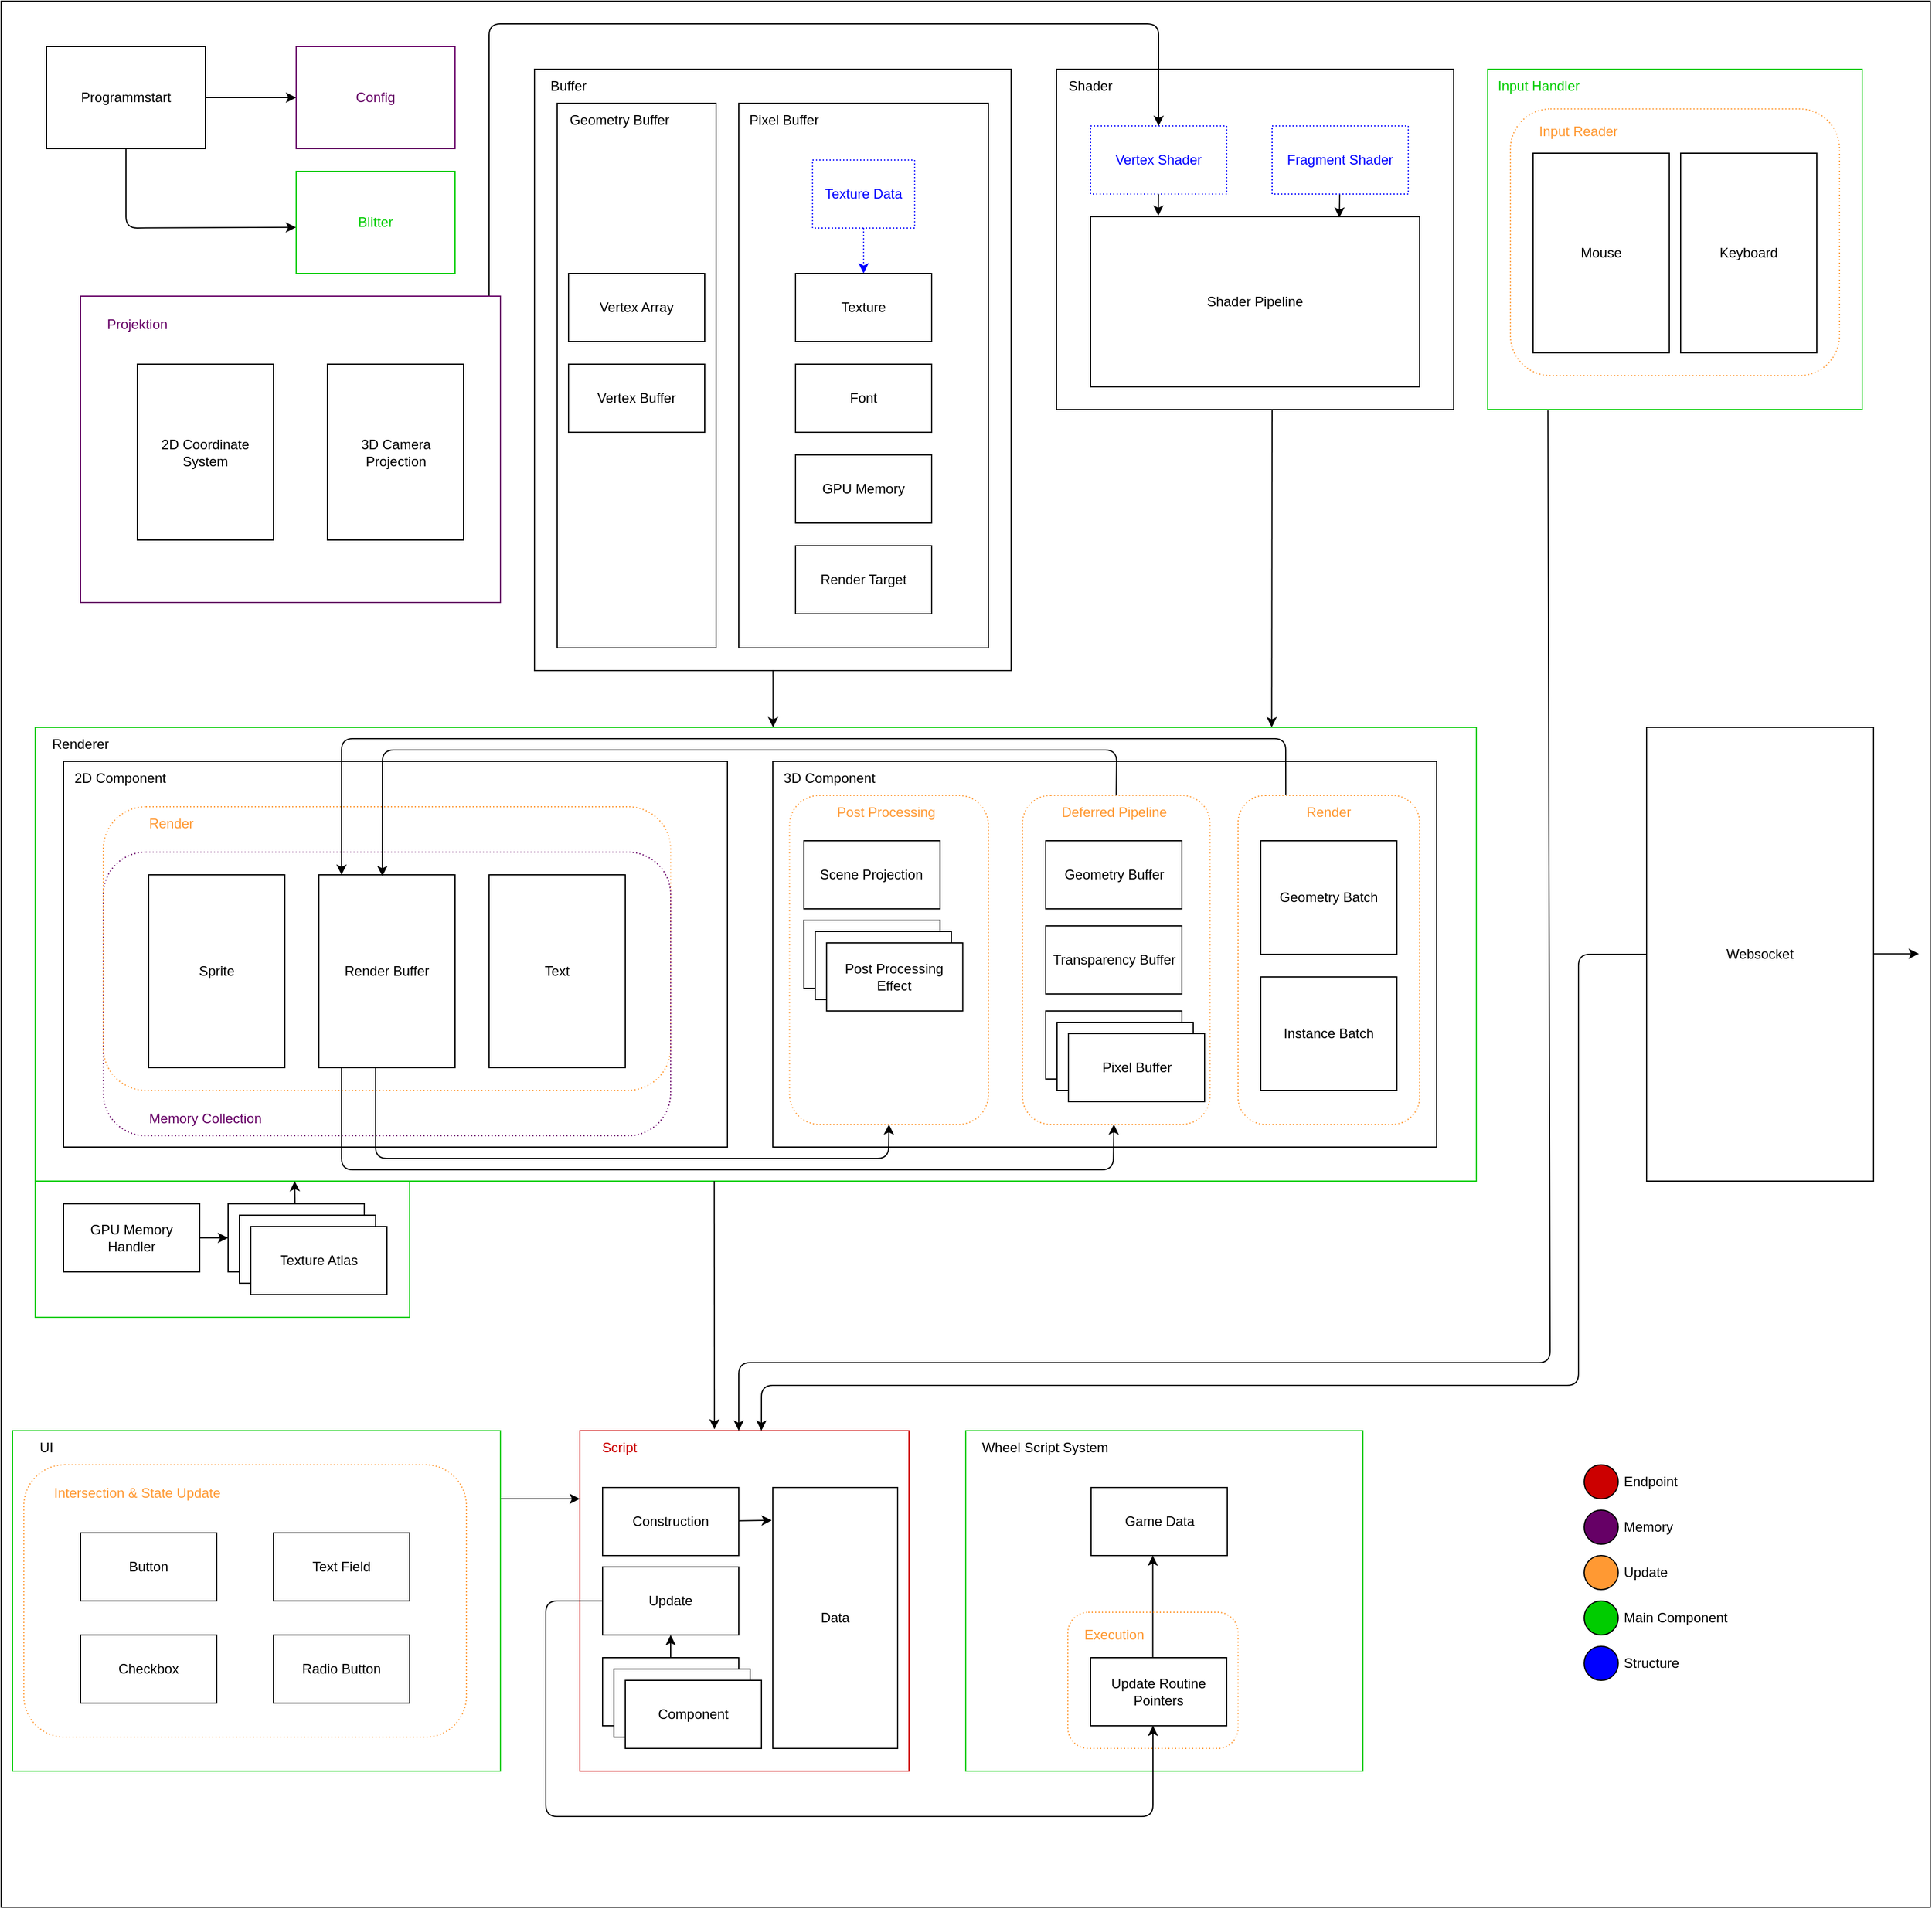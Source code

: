 <mxfile>
    <diagram id="TjL9AtfrokvbZYrgO0HU" name="Page-1">
        <mxGraphModel dx="2860" dy="2128" grid="1" gridSize="10" guides="1" tooltips="1" connect="1" arrows="1" fold="1" page="1" pageScale="1" pageWidth="850" pageHeight="1100" math="0" shadow="0">
            <root>
                <mxCell id="0"/>
                <mxCell id="1" parent="0"/>
                <mxCell id="149" value="" style="rounded=0;whiteSpace=wrap;html=1;" vertex="1" parent="1">
                    <mxGeometry width="1700" height="1680" as="geometry"/>
                </mxCell>
                <mxCell id="48" value="" style="rounded=0;whiteSpace=wrap;html=1;strokeColor=#00CC00;" vertex="1" parent="1">
                    <mxGeometry x="30" y="640" width="1270" height="400" as="geometry"/>
                </mxCell>
                <mxCell id="102" value="" style="rounded=0;whiteSpace=wrap;html=1;" vertex="1" parent="1">
                    <mxGeometry x="680" y="670" width="585" height="340" as="geometry"/>
                </mxCell>
                <mxCell id="122" value="" style="rounded=1;whiteSpace=wrap;html=1;fillColor=none;dashed=1;dashPattern=1 2;strokeColor=light-dark(#FF9933,#EDEDED);" vertex="1" parent="1">
                    <mxGeometry x="694.75" y="700" width="175.25" height="290" as="geometry"/>
                </mxCell>
                <mxCell id="112" value="" style="rounded=1;whiteSpace=wrap;html=1;fillColor=none;dashed=1;dashPattern=1 2;strokeColor=light-dark(#FF9933,#EDEDED);" vertex="1" parent="1">
                    <mxGeometry x="900" y="700" width="165.25" height="290" as="geometry"/>
                </mxCell>
                <mxCell id="106" value="" style="rounded=1;whiteSpace=wrap;html=1;fillColor=none;dashed=1;dashPattern=1 2;strokeColor=light-dark(#FF9933,#EDEDED);" vertex="1" parent="1">
                    <mxGeometry x="1090" y="700" width="160" height="290" as="geometry"/>
                </mxCell>
                <mxCell id="93" value="" style="rounded=0;whiteSpace=wrap;html=1;" vertex="1" parent="1">
                    <mxGeometry x="55" y="670" width="585" height="340" as="geometry"/>
                </mxCell>
                <mxCell id="98" value="" style="rounded=1;whiteSpace=wrap;html=1;fillColor=none;dashed=1;dashPattern=1 2;strokeColor=light-dark(#FF9933,#EDEDED);" vertex="1" parent="1">
                    <mxGeometry x="90" y="710" width="500" height="250" as="geometry"/>
                </mxCell>
                <mxCell id="100" value="" style="rounded=1;whiteSpace=wrap;html=1;fillColor=none;dashed=1;dashPattern=1 2;strokeColor=light-dark(#660066,#EDEDED);" vertex="1" parent="1">
                    <mxGeometry x="90" y="750" width="500" height="250" as="geometry"/>
                </mxCell>
                <mxCell id="84" value="" style="edgeStyle=none;html=1;" edge="1" parent="1">
                    <mxGeometry relative="1" as="geometry">
                        <mxPoint x="440" y="1320" as="sourcePoint"/>
                        <mxPoint x="510" y="1320" as="targetPoint"/>
                    </mxGeometry>
                </mxCell>
                <mxCell id="53" value="" style="rounded=0;whiteSpace=wrap;html=1;strokeColor=#00CC00;" vertex="1" parent="1">
                    <mxGeometry x="10" y="1260" width="430" height="300" as="geometry"/>
                </mxCell>
                <mxCell id="63" value="" style="rounded=1;whiteSpace=wrap;html=1;fillColor=none;dashed=1;dashPattern=1 2;strokeColor=light-dark(#FF9933,#EDEDED);" vertex="1" parent="1">
                    <mxGeometry x="20" y="1290" width="390" height="240" as="geometry"/>
                </mxCell>
                <mxCell id="35" value="" style="rounded=0;whiteSpace=wrap;html=1;strokeColor=#00CC00;" vertex="1" parent="1">
                    <mxGeometry x="1310" y="60" width="330" height="300" as="geometry"/>
                </mxCell>
                <mxCell id="42" value="" style="rounded=1;whiteSpace=wrap;html=1;fillColor=none;dashed=1;dashPattern=1 2;strokeColor=light-dark(#FF9933,#EDEDED);" vertex="1" parent="1">
                    <mxGeometry x="1330" y="95" width="290" height="235" as="geometry"/>
                </mxCell>
                <mxCell id="90" value="" style="edgeStyle=none;html=1;entryX=0.512;entryY=0;entryDx=0;entryDy=0;entryPerimeter=0;" edge="1" parent="1" source="2" target="48">
                    <mxGeometry relative="1" as="geometry">
                        <mxPoint x="680" y="630" as="targetPoint"/>
                    </mxGeometry>
                </mxCell>
                <mxCell id="2" value="" style="rounded=0;whiteSpace=wrap;html=1;" vertex="1" parent="1">
                    <mxGeometry x="470" y="60" width="420" height="530" as="geometry"/>
                </mxCell>
                <mxCell id="5" value="" style="edgeStyle=none;html=1;" edge="1" parent="1" source="3" target="4">
                    <mxGeometry relative="1" as="geometry"/>
                </mxCell>
                <mxCell id="7" value="" style="edgeStyle=none;html=1;exitX=0.5;exitY=1;exitDx=0;exitDy=0;entryX=-0.001;entryY=0.549;entryDx=0;entryDy=0;entryPerimeter=0;" edge="1" parent="1" source="3" target="6">
                    <mxGeometry relative="1" as="geometry">
                        <Array as="points">
                            <mxPoint x="110" y="200"/>
                        </Array>
                    </mxGeometry>
                </mxCell>
                <mxCell id="3" value="Programmstart" style="rounded=0;whiteSpace=wrap;html=1;" vertex="1" parent="1">
                    <mxGeometry x="40" y="40" width="140" height="90" as="geometry"/>
                </mxCell>
                <mxCell id="4" value="&lt;font style=&quot;color: rgb(102, 0, 102);&quot;&gt;Config&lt;/font&gt;" style="rounded=0;whiteSpace=wrap;html=1;strokeColor=#660066;" vertex="1" parent="1">
                    <mxGeometry x="260" y="40" width="140" height="90" as="geometry"/>
                </mxCell>
                <mxCell id="6" value="&lt;font style=&quot;color: rgb(0, 204, 0);&quot;&gt;Blitter&lt;/font&gt;" style="rounded=0;whiteSpace=wrap;html=1;strokeColor=#00CC00;" vertex="1" parent="1">
                    <mxGeometry x="260" y="150" width="140" height="90" as="geometry"/>
                </mxCell>
                <mxCell id="8" value="" style="rounded=0;whiteSpace=wrap;html=1;" vertex="1" parent="1">
                    <mxGeometry x="930" y="60" width="350" height="300" as="geometry"/>
                </mxCell>
                <mxCell id="9" value="Buffer" style="text;html=1;align=center;verticalAlign=middle;whiteSpace=wrap;rounded=0;" vertex="1" parent="1">
                    <mxGeometry x="470" y="60" width="60" height="30" as="geometry"/>
                </mxCell>
                <mxCell id="10" value="Shader" style="text;html=1;align=center;verticalAlign=middle;whiteSpace=wrap;rounded=0;" vertex="1" parent="1">
                    <mxGeometry x="930" y="60" width="60" height="30" as="geometry"/>
                </mxCell>
                <mxCell id="16" value="" style="edgeStyle=none;html=1;entryX=0.206;entryY=-0.006;entryDx=0;entryDy=0;entryPerimeter=0;" edge="1" parent="1" source="11" target="14">
                    <mxGeometry relative="1" as="geometry"/>
                </mxCell>
                <mxCell id="11" value="&lt;font style=&quot;color: rgb(0, 0, 255);&quot;&gt;Vertex Shader&lt;/font&gt;" style="rounded=0;whiteSpace=wrap;html=1;dashed=1;dashPattern=1 2;strokeColor=#0000FF;" vertex="1" parent="1">
                    <mxGeometry x="960" y="110" width="120" height="60" as="geometry"/>
                </mxCell>
                <mxCell id="17" value="" style="edgeStyle=none;html=1;entryX=0.756;entryY=0.005;entryDx=0;entryDy=0;entryPerimeter=0;" edge="1" parent="1" source="12" target="14">
                    <mxGeometry relative="1" as="geometry"/>
                </mxCell>
                <mxCell id="12" value="&lt;font style=&quot;color: rgb(0, 0, 255);&quot;&gt;Fragment Shader&lt;/font&gt;" style="rounded=0;whiteSpace=wrap;html=1;dashed=1;dashPattern=1 2;strokeColor=#0000FF;" vertex="1" parent="1">
                    <mxGeometry x="1120" y="110" width="120" height="60" as="geometry"/>
                </mxCell>
                <mxCell id="14" value="Shader Pipeline" style="rounded=0;whiteSpace=wrap;html=1;" vertex="1" parent="1">
                    <mxGeometry x="960" y="190" width="290" height="150" as="geometry"/>
                </mxCell>
                <mxCell id="19" value="" style="rounded=0;whiteSpace=wrap;html=1;" vertex="1" parent="1">
                    <mxGeometry x="650" y="90" width="220" height="480" as="geometry"/>
                </mxCell>
                <mxCell id="20" value="" style="rounded=0;whiteSpace=wrap;html=1;" vertex="1" parent="1">
                    <mxGeometry x="490" y="90" width="140" height="480" as="geometry"/>
                </mxCell>
                <mxCell id="23" value="Vertex Array" style="rounded=0;whiteSpace=wrap;html=1;" vertex="1" parent="1">
                    <mxGeometry x="500" y="240" width="120" height="60" as="geometry"/>
                </mxCell>
                <mxCell id="24" value="Vertex Buffer" style="rounded=0;whiteSpace=wrap;html=1;" vertex="1" parent="1">
                    <mxGeometry x="500" y="320" width="120" height="60" as="geometry"/>
                </mxCell>
                <mxCell id="33" value="" style="edgeStyle=none;html=1;strokeColor=#0000FF;dashed=1;dashPattern=1 2;" edge="1" parent="1" source="25" target="27">
                    <mxGeometry relative="1" as="geometry"/>
                </mxCell>
                <mxCell id="25" value="&lt;font style=&quot;color: rgb(0, 0, 255);&quot;&gt;Texture Data&lt;/font&gt;" style="rounded=0;whiteSpace=wrap;html=1;dashed=1;dashPattern=1 2;strokeColor=#0000FF;" vertex="1" parent="1">
                    <mxGeometry x="715" y="140" width="90" height="60" as="geometry"/>
                </mxCell>
                <mxCell id="27" value="Texture" style="rounded=0;whiteSpace=wrap;html=1;" vertex="1" parent="1">
                    <mxGeometry x="700" y="240" width="120" height="60" as="geometry"/>
                </mxCell>
                <mxCell id="28" value="Geometry Buffer" style="text;html=1;align=center;verticalAlign=middle;whiteSpace=wrap;rounded=0;" vertex="1" parent="1">
                    <mxGeometry x="500" y="90" width="90" height="30" as="geometry"/>
                </mxCell>
                <mxCell id="29" value="Pixel Buffer" style="text;html=1;align=center;verticalAlign=middle;whiteSpace=wrap;rounded=0;" vertex="1" parent="1">
                    <mxGeometry x="640" y="90" width="100" height="30" as="geometry"/>
                </mxCell>
                <mxCell id="30" value="Font" style="rounded=0;whiteSpace=wrap;html=1;" vertex="1" parent="1">
                    <mxGeometry x="700" y="320" width="120" height="60" as="geometry"/>
                </mxCell>
                <mxCell id="31" value="GPU Memory" style="rounded=0;whiteSpace=wrap;html=1;" vertex="1" parent="1">
                    <mxGeometry x="700" y="400" width="120" height="60" as="geometry"/>
                </mxCell>
                <mxCell id="34" value="Render Target" style="rounded=0;whiteSpace=wrap;html=1;" vertex="1" parent="1">
                    <mxGeometry x="700" y="480" width="120" height="60" as="geometry"/>
                </mxCell>
                <mxCell id="36" value="&lt;font style=&quot;color: rgb(0, 204, 0);&quot;&gt;Input Handler&lt;/font&gt;" style="text;html=1;align=center;verticalAlign=middle;whiteSpace=wrap;rounded=0;" vertex="1" parent="1">
                    <mxGeometry x="1310" y="60" width="90" height="30" as="geometry"/>
                </mxCell>
                <mxCell id="38" value="Mouse" style="rounded=0;whiteSpace=wrap;html=1;" vertex="1" parent="1">
                    <mxGeometry x="1350" y="134" width="120" height="176" as="geometry"/>
                </mxCell>
                <mxCell id="39" value="Keyboard" style="rounded=0;whiteSpace=wrap;html=1;" vertex="1" parent="1">
                    <mxGeometry x="1480" y="134" width="120" height="176" as="geometry"/>
                </mxCell>
                <mxCell id="43" value="&lt;font style=&quot;color: rgb(255, 153, 51);&quot;&gt;Input Reader&lt;/font&gt;" style="text;html=1;align=center;verticalAlign=middle;whiteSpace=wrap;rounded=0;" vertex="1" parent="1">
                    <mxGeometry x="1350" y="100" width="80" height="30" as="geometry"/>
                </mxCell>
                <mxCell id="92" value="" style="edgeStyle=none;html=1;" edge="1" parent="1" target="11">
                    <mxGeometry relative="1" as="geometry">
                        <mxPoint x="430" y="260" as="sourcePoint"/>
                        <Array as="points">
                            <mxPoint x="430" y="20"/>
                            <mxPoint x="1020" y="20"/>
                        </Array>
                    </mxGeometry>
                </mxCell>
                <mxCell id="44" value="" style="rounded=0;whiteSpace=wrap;html=1;strokeColor=#660066;" vertex="1" parent="1">
                    <mxGeometry x="70" y="260" width="370" height="270" as="geometry"/>
                </mxCell>
                <mxCell id="45" value="3D Camera Projection" style="rounded=0;whiteSpace=wrap;html=1;" vertex="1" parent="1">
                    <mxGeometry x="287.5" y="320" width="120" height="155" as="geometry"/>
                </mxCell>
                <mxCell id="46" value="2D Coordinate System" style="rounded=0;whiteSpace=wrap;html=1;" vertex="1" parent="1">
                    <mxGeometry x="120" y="320" width="120" height="155" as="geometry"/>
                </mxCell>
                <mxCell id="47" value="&lt;font style=&quot;color: rgb(102, 0, 102);&quot;&gt;Projektion&lt;/font&gt;" style="text;html=1;align=center;verticalAlign=middle;whiteSpace=wrap;rounded=0;" vertex="1" parent="1">
                    <mxGeometry x="90" y="270" width="60" height="30" as="geometry"/>
                </mxCell>
                <mxCell id="50" value="Websocket" style="rounded=0;whiteSpace=wrap;html=1;" vertex="1" parent="1">
                    <mxGeometry x="1450" y="640" width="200" height="400" as="geometry"/>
                </mxCell>
                <mxCell id="51" value="" style="endArrow=classic;html=1;" edge="1" parent="1">
                    <mxGeometry width="50" height="50" relative="1" as="geometry">
                        <mxPoint x="1650" y="839.6" as="sourcePoint"/>
                        <mxPoint x="1690" y="839.6" as="targetPoint"/>
                    </mxGeometry>
                </mxCell>
                <mxCell id="52" value="Renderer" style="text;html=1;align=center;verticalAlign=middle;whiteSpace=wrap;rounded=0;" vertex="1" parent="1">
                    <mxGeometry x="40" y="640" width="60" height="30" as="geometry"/>
                </mxCell>
                <mxCell id="54" value="UI" style="text;html=1;align=center;verticalAlign=middle;whiteSpace=wrap;rounded=0;" vertex="1" parent="1">
                    <mxGeometry x="10" y="1260" width="60" height="30" as="geometry"/>
                </mxCell>
                <mxCell id="55" value="" style="rounded=0;whiteSpace=wrap;html=1;strokeColor=#00CC00;" vertex="1" parent="1">
                    <mxGeometry x="850" y="1260" width="350" height="300" as="geometry"/>
                </mxCell>
                <mxCell id="56" value="Wheel Script System" style="text;html=1;align=center;verticalAlign=middle;whiteSpace=wrap;rounded=0;" vertex="1" parent="1">
                    <mxGeometry x="850" y="1260" width="140" height="30" as="geometry"/>
                </mxCell>
                <mxCell id="58" value="Button" style="rounded=0;whiteSpace=wrap;html=1;" vertex="1" parent="1">
                    <mxGeometry x="70" y="1350" width="120" height="60" as="geometry"/>
                </mxCell>
                <mxCell id="59" value="Text Field" style="rounded=0;whiteSpace=wrap;html=1;" vertex="1" parent="1">
                    <mxGeometry x="240" y="1350" width="120" height="60" as="geometry"/>
                </mxCell>
                <mxCell id="60" value="Checkbox" style="rounded=0;whiteSpace=wrap;html=1;" vertex="1" parent="1">
                    <mxGeometry x="70" y="1440" width="120" height="60" as="geometry"/>
                </mxCell>
                <mxCell id="61" value="Radio Button" style="rounded=0;whiteSpace=wrap;html=1;" vertex="1" parent="1">
                    <mxGeometry x="240" y="1440" width="120" height="60" as="geometry"/>
                </mxCell>
                <mxCell id="65" value="&lt;font style=&quot;color: rgb(255, 153, 51);&quot;&gt;Intersection &amp;amp; State Update&lt;/font&gt;" style="text;html=1;align=center;verticalAlign=middle;whiteSpace=wrap;rounded=0;" vertex="1" parent="1">
                    <mxGeometry x="45" y="1300" width="150" height="30" as="geometry"/>
                </mxCell>
                <mxCell id="66" value="" style="rounded=0;whiteSpace=wrap;html=1;strokeColor=#CC0000;" vertex="1" parent="1">
                    <mxGeometry x="510" y="1260" width="290" height="300" as="geometry"/>
                </mxCell>
                <mxCell id="67" value="&lt;font style=&quot;color: rgb(204, 0, 0);&quot;&gt;Script&lt;/font&gt;" style="text;html=1;align=center;verticalAlign=middle;whiteSpace=wrap;rounded=0;" vertex="1" parent="1">
                    <mxGeometry x="510" y="1260" width="70" height="30" as="geometry"/>
                </mxCell>
                <mxCell id="82" value="" style="edgeStyle=none;html=1;entryX=-0.008;entryY=0.126;entryDx=0;entryDy=0;entryPerimeter=0;" edge="1" parent="1" source="68" target="72">
                    <mxGeometry relative="1" as="geometry"/>
                </mxCell>
                <mxCell id="68" value="Construction" style="rounded=0;whiteSpace=wrap;html=1;" vertex="1" parent="1">
                    <mxGeometry x="530" y="1310" width="120" height="60" as="geometry"/>
                </mxCell>
                <mxCell id="81" value="" style="edgeStyle=none;html=1;entryX=0.5;entryY=0.833;entryDx=0;entryDy=0;entryPerimeter=0;" edge="1" parent="1" source="69" target="79">
                    <mxGeometry relative="1" as="geometry">
                        <Array as="points">
                            <mxPoint x="480" y="1410"/>
                            <mxPoint x="480" y="1600"/>
                            <mxPoint x="1015" y="1600"/>
                        </Array>
                    </mxGeometry>
                </mxCell>
                <mxCell id="69" value="Update" style="rounded=0;whiteSpace=wrap;html=1;" vertex="1" parent="1">
                    <mxGeometry x="530" y="1380" width="120" height="60" as="geometry"/>
                </mxCell>
                <mxCell id="83" value="" style="edgeStyle=none;html=1;" edge="1" parent="1" source="70" target="69">
                    <mxGeometry relative="1" as="geometry"/>
                </mxCell>
                <mxCell id="70" value="Component" style="rounded=0;whiteSpace=wrap;html=1;" vertex="1" parent="1">
                    <mxGeometry x="530" y="1460" width="120" height="60" as="geometry"/>
                </mxCell>
                <mxCell id="72" value="Data" style="rounded=0;whiteSpace=wrap;html=1;" vertex="1" parent="1">
                    <mxGeometry x="680" y="1310" width="110" height="230" as="geometry"/>
                </mxCell>
                <mxCell id="73" value="Component" style="rounded=0;whiteSpace=wrap;html=1;" vertex="1" parent="1">
                    <mxGeometry x="540" y="1470" width="120" height="60" as="geometry"/>
                </mxCell>
                <mxCell id="74" value="Component" style="rounded=0;whiteSpace=wrap;html=1;" vertex="1" parent="1">
                    <mxGeometry x="550" y="1480" width="120" height="60" as="geometry"/>
                </mxCell>
                <mxCell id="75" value="Game Data" style="rounded=0;whiteSpace=wrap;html=1;" vertex="1" parent="1">
                    <mxGeometry x="960.5" y="1310" width="120" height="60" as="geometry"/>
                </mxCell>
                <mxCell id="77" value="" style="edgeStyle=none;html=1;" edge="1" parent="1">
                    <mxGeometry relative="1" as="geometry">
                        <mxPoint x="1014.83" y="1460" as="sourcePoint"/>
                        <mxPoint x="1014.83" y="1370" as="targetPoint"/>
                    </mxGeometry>
                </mxCell>
                <mxCell id="76" value="Update Routine Pointers" style="rounded=0;whiteSpace=wrap;html=1;" vertex="1" parent="1">
                    <mxGeometry x="960" y="1460" width="120" height="60" as="geometry"/>
                </mxCell>
                <mxCell id="79" value="" style="rounded=1;whiteSpace=wrap;html=1;fillColor=none;dashed=1;dashPattern=1 2;strokeColor=light-dark(#FF9933,#EDEDED);" vertex="1" parent="1">
                    <mxGeometry x="940" y="1420" width="150" height="120" as="geometry"/>
                </mxCell>
                <mxCell id="80" value="&lt;font style=&quot;color: rgb(255, 153, 51);&quot;&gt;Execution&lt;/font&gt;" style="text;html=1;align=center;verticalAlign=middle;whiteSpace=wrap;rounded=0;" vertex="1" parent="1">
                    <mxGeometry x="950.5" y="1425" width="60" height="30" as="geometry"/>
                </mxCell>
                <mxCell id="85" value="" style="endArrow=classic;html=1;exitX=0.176;exitY=1.002;exitDx=0;exitDy=0;exitPerimeter=0;entryX=0.5;entryY=0;entryDx=0;entryDy=0;" edge="1" parent="1">
                    <mxGeometry width="50" height="50" relative="1" as="geometry">
                        <mxPoint x="1363.08" y="360.6" as="sourcePoint"/>
                        <mxPoint x="650.0" y="1260" as="targetPoint"/>
                        <Array as="points">
                            <mxPoint x="1365" y="1200"/>
                            <mxPoint x="650" y="1200"/>
                        </Array>
                    </mxGeometry>
                </mxCell>
                <mxCell id="86" value="" style="endArrow=classic;html=1;entryX=0.586;entryY=0;entryDx=0;entryDy=0;entryPerimeter=0;exitX=0;exitY=0.5;exitDx=0;exitDy=0;" edge="1" parent="1" source="50">
                    <mxGeometry width="50" height="50" relative="1" as="geometry">
                        <mxPoint x="1440.0" y="840.0" as="sourcePoint"/>
                        <mxPoint x="669.94" y="1260" as="targetPoint"/>
                        <Array as="points">
                            <mxPoint x="1390" y="840"/>
                            <mxPoint x="1390" y="1220"/>
                            <mxPoint x="670" y="1220"/>
                        </Array>
                    </mxGeometry>
                </mxCell>
                <mxCell id="89" value="" style="edgeStyle=none;html=1;entryX=0.395;entryY=-0.004;entryDx=0;entryDy=0;entryPerimeter=0;exitX=0.468;exitY=1;exitDx=0;exitDy=0;exitPerimeter=0;" edge="1" parent="1">
                    <mxGeometry relative="1" as="geometry">
                        <mxPoint x="628.36" y="1040" as="sourcePoint"/>
                        <mxPoint x="628.55" y="1258.8" as="targetPoint"/>
                        <Array as="points"/>
                    </mxGeometry>
                </mxCell>
                <mxCell id="91" value="" style="edgeStyle=none;html=1;entryX=0.858;entryY=0;entryDx=0;entryDy=0;entryPerimeter=0;" edge="1" parent="1" target="48">
                    <mxGeometry relative="1" as="geometry">
                        <mxPoint x="1120" y="360" as="sourcePoint"/>
                        <mxPoint x="681" y="650" as="targetPoint"/>
                    </mxGeometry>
                </mxCell>
                <mxCell id="94" value="Text" style="rounded=0;whiteSpace=wrap;html=1;" vertex="1" parent="1">
                    <mxGeometry x="430" y="770" width="120" height="170" as="geometry"/>
                </mxCell>
                <mxCell id="95" value="Sprite" style="rounded=0;whiteSpace=wrap;html=1;" vertex="1" parent="1">
                    <mxGeometry x="130" y="770" width="120" height="170" as="geometry"/>
                </mxCell>
                <mxCell id="96" value="Render Buffer" style="rounded=0;whiteSpace=wrap;html=1;" vertex="1" parent="1">
                    <mxGeometry x="280" y="770" width="120" height="170" as="geometry"/>
                </mxCell>
                <mxCell id="97" value="&lt;span style=&quot;color: rgb(0, 0, 0);&quot;&gt;2D Component&lt;/span&gt;" style="text;html=1;align=center;verticalAlign=middle;whiteSpace=wrap;rounded=0;" vertex="1" parent="1">
                    <mxGeometry x="55" y="670" width="100" height="30" as="geometry"/>
                </mxCell>
                <mxCell id="99" value="&lt;font style=&quot;color: rgb(255, 153, 51);&quot;&gt;Render&lt;/font&gt;" style="text;html=1;align=center;verticalAlign=middle;whiteSpace=wrap;rounded=0;" vertex="1" parent="1">
                    <mxGeometry x="120" y="710" width="60" height="30" as="geometry"/>
                </mxCell>
                <mxCell id="101" value="&lt;font style=&quot;color: rgb(102, 0, 102);&quot;&gt;Memory Collection&lt;/font&gt;" style="text;html=1;align=center;verticalAlign=middle;whiteSpace=wrap;rounded=0;" vertex="1" parent="1">
                    <mxGeometry x="120" y="970" width="120" height="30" as="geometry"/>
                </mxCell>
                <mxCell id="103" value="&lt;span style=&quot;color: rgb(0, 0, 0);&quot;&gt;3D Component&lt;/span&gt;" style="text;html=1;align=center;verticalAlign=middle;whiteSpace=wrap;rounded=0;" vertex="1" parent="1">
                    <mxGeometry x="680" y="670" width="100" height="30" as="geometry"/>
                </mxCell>
                <mxCell id="104" value="Geometry Batch" style="rounded=0;whiteSpace=wrap;html=1;" vertex="1" parent="1">
                    <mxGeometry x="1110" y="740" width="120" height="100" as="geometry"/>
                </mxCell>
                <mxCell id="105" value="Instance Batch" style="rounded=0;whiteSpace=wrap;html=1;" vertex="1" parent="1">
                    <mxGeometry x="1110" y="860" width="120" height="100" as="geometry"/>
                </mxCell>
                <mxCell id="107" value="&lt;font style=&quot;color: rgb(255, 153, 51);&quot;&gt;Render&lt;/font&gt;" style="text;html=1;align=center;verticalAlign=middle;whiteSpace=wrap;rounded=0;" vertex="1" parent="1">
                    <mxGeometry x="1110" y="700" width="120" height="30" as="geometry"/>
                </mxCell>
                <mxCell id="110" value="" style="endArrow=classic;html=1;exitX=0.263;exitY=-0.002;exitDx=0;exitDy=0;entryX=0.5;entryY=0;entryDx=0;entryDy=0;exitPerimeter=0;" edge="1" parent="1" source="106">
                    <mxGeometry width="50" height="50" relative="1" as="geometry">
                        <mxPoint x="1039.911" y="689.72" as="sourcePoint"/>
                        <mxPoint x="300" y="770" as="targetPoint"/>
                        <Array as="points">
                            <mxPoint x="1132" y="650"/>
                            <mxPoint x="950" y="650"/>
                            <mxPoint x="300" y="650"/>
                        </Array>
                    </mxGeometry>
                </mxCell>
                <mxCell id="111" value="Geometry Buffer" style="rounded=0;whiteSpace=wrap;html=1;" vertex="1" parent="1">
                    <mxGeometry x="920.5" y="740" width="120" height="60" as="geometry"/>
                </mxCell>
                <mxCell id="114" value="Transparency Buffer" style="rounded=0;whiteSpace=wrap;html=1;" vertex="1" parent="1">
                    <mxGeometry x="920.5" y="815" width="120" height="60" as="geometry"/>
                </mxCell>
                <mxCell id="115" value="Geometry Buffer" style="rounded=0;whiteSpace=wrap;html=1;" vertex="1" parent="1">
                    <mxGeometry x="920.5" y="890" width="120" height="60" as="geometry"/>
                </mxCell>
                <mxCell id="116" value="Geometry Buffer" style="rounded=0;whiteSpace=wrap;html=1;" vertex="1" parent="1">
                    <mxGeometry x="930.5" y="900" width="120" height="60" as="geometry"/>
                </mxCell>
                <mxCell id="117" value="Pixel Buffer" style="rounded=0;whiteSpace=wrap;html=1;" vertex="1" parent="1">
                    <mxGeometry x="940.5" y="910" width="120" height="60" as="geometry"/>
                </mxCell>
                <mxCell id="118" value="" style="endArrow=classic;html=1;" edge="1" parent="1" target="112">
                    <mxGeometry width="50" height="50" relative="1" as="geometry">
                        <mxPoint x="300" y="940" as="sourcePoint"/>
                        <mxPoint x="350" y="890" as="targetPoint"/>
                        <Array as="points">
                            <mxPoint x="300" y="1030"/>
                            <mxPoint x="980" y="1030"/>
                        </Array>
                    </mxGeometry>
                </mxCell>
                <mxCell id="119" value="" style="endArrow=classic;html=1;entryX=0.466;entryY=0.007;entryDx=0;entryDy=0;entryPerimeter=0;exitX=0.5;exitY=0;exitDx=0;exitDy=0;" edge="1" parent="1" source="112" target="96">
                    <mxGeometry width="50" height="50" relative="1" as="geometry">
                        <mxPoint x="920" y="690" as="sourcePoint"/>
                        <mxPoint x="970" y="650" as="targetPoint"/>
                        <Array as="points">
                            <mxPoint x="983" y="660"/>
                            <mxPoint x="336" y="660"/>
                        </Array>
                    </mxGeometry>
                </mxCell>
                <mxCell id="120" value="&lt;font color=&quot;#ff9933&quot;&gt;Deferred Pipeline&lt;/font&gt;" style="text;html=1;align=center;verticalAlign=middle;whiteSpace=wrap;rounded=0;" vertex="1" parent="1">
                    <mxGeometry x="920.5" y="700" width="120" height="30" as="geometry"/>
                </mxCell>
                <mxCell id="121" value="&lt;font color=&quot;#ff9933&quot;&gt;Post Processing&lt;/font&gt;" style="text;html=1;align=center;verticalAlign=middle;whiteSpace=wrap;rounded=0;" vertex="1" parent="1">
                    <mxGeometry x="710" y="700" width="140" height="30" as="geometry"/>
                </mxCell>
                <mxCell id="123" value="" style="endArrow=classic;html=1;entryX=0.5;entryY=1;entryDx=0;entryDy=0;" edge="1" parent="1" target="122">
                    <mxGeometry width="50" height="50" relative="1" as="geometry">
                        <mxPoint x="330" y="940" as="sourcePoint"/>
                        <mxPoint x="380" y="890" as="targetPoint"/>
                        <Array as="points">
                            <mxPoint x="330" y="1020"/>
                            <mxPoint x="782" y="1020"/>
                        </Array>
                    </mxGeometry>
                </mxCell>
                <mxCell id="124" value="Scene Projection" style="rounded=0;whiteSpace=wrap;html=1;" vertex="1" parent="1">
                    <mxGeometry x="707.38" y="740" width="120" height="60" as="geometry"/>
                </mxCell>
                <mxCell id="125" value="Scene Projection" style="rounded=0;whiteSpace=wrap;html=1;" vertex="1" parent="1">
                    <mxGeometry x="707.38" y="810" width="120" height="60" as="geometry"/>
                </mxCell>
                <mxCell id="126" value="Scene Projection" style="rounded=0;whiteSpace=wrap;html=1;" vertex="1" parent="1">
                    <mxGeometry x="717.38" y="820" width="120" height="60" as="geometry"/>
                </mxCell>
                <mxCell id="127" value="Post Processing Effect" style="rounded=0;whiteSpace=wrap;html=1;" vertex="1" parent="1">
                    <mxGeometry x="727.38" y="830" width="120" height="60" as="geometry"/>
                </mxCell>
                <mxCell id="128" value="" style="rounded=0;whiteSpace=wrap;html=1;strokeColor=#00CC00;" vertex="1" parent="1">
                    <mxGeometry x="30" y="1040" width="330" height="120" as="geometry"/>
                </mxCell>
                <mxCell id="134" value="" style="edgeStyle=none;html=1;" edge="1" parent="1" source="129">
                    <mxGeometry relative="1" as="geometry">
                        <mxPoint x="200" y="1090" as="targetPoint"/>
                    </mxGeometry>
                </mxCell>
                <mxCell id="129" value="GPU Memory Handler" style="rounded=0;whiteSpace=wrap;html=1;" vertex="1" parent="1">
                    <mxGeometry x="55" y="1060" width="120" height="60" as="geometry"/>
                </mxCell>
                <mxCell id="131" value="Texture Atlas" style="rounded=0;whiteSpace=wrap;html=1;" vertex="1" parent="1">
                    <mxGeometry x="200" y="1060" width="120" height="60" as="geometry"/>
                </mxCell>
                <mxCell id="132" value="Texture Atlas" style="rounded=0;whiteSpace=wrap;html=1;" vertex="1" parent="1">
                    <mxGeometry x="210" y="1070" width="120" height="60" as="geometry"/>
                </mxCell>
                <mxCell id="133" value="Texture Atlas" style="rounded=0;whiteSpace=wrap;html=1;" vertex="1" parent="1">
                    <mxGeometry x="220" y="1080" width="120" height="60" as="geometry"/>
                </mxCell>
                <mxCell id="135" value="" style="endArrow=classic;html=1;entryX=0.693;entryY=0;entryDx=0;entryDy=0;entryPerimeter=0;exitX=0.491;exitY=-0.007;exitDx=0;exitDy=0;exitPerimeter=0;" edge="1" parent="1" source="131" target="128">
                    <mxGeometry width="50" height="50" relative="1" as="geometry">
                        <mxPoint x="260" y="1060" as="sourcePoint"/>
                        <mxPoint x="310" y="1010" as="targetPoint"/>
                    </mxGeometry>
                </mxCell>
                <mxCell id="137" value="" style="ellipse;whiteSpace=wrap;html=1;aspect=fixed;fillColor=#CC0000;" vertex="1" parent="1">
                    <mxGeometry x="1395" y="1290" width="30" height="30" as="geometry"/>
                </mxCell>
                <mxCell id="138" value="" style="ellipse;whiteSpace=wrap;html=1;aspect=fixed;fillColor=#660066;" vertex="1" parent="1">
                    <mxGeometry x="1395" y="1330" width="30" height="30" as="geometry"/>
                </mxCell>
                <mxCell id="139" value="" style="ellipse;whiteSpace=wrap;html=1;aspect=fixed;fillColor=#FF9933;" vertex="1" parent="1">
                    <mxGeometry x="1395" y="1370" width="30" height="30" as="geometry"/>
                </mxCell>
                <mxCell id="140" value="" style="ellipse;whiteSpace=wrap;html=1;aspect=fixed;fillColor=#00CC00;" vertex="1" parent="1">
                    <mxGeometry x="1395" y="1410" width="30" height="30" as="geometry"/>
                </mxCell>
                <mxCell id="142" value="Endpoint" style="text;html=1;align=left;verticalAlign=middle;whiteSpace=wrap;rounded=0;" vertex="1" parent="1">
                    <mxGeometry x="1428" y="1290" width="60" height="30" as="geometry"/>
                </mxCell>
                <mxCell id="143" value="Update" style="text;html=1;align=left;verticalAlign=middle;whiteSpace=wrap;rounded=0;" vertex="1" parent="1">
                    <mxGeometry x="1428" y="1370" width="60" height="30" as="geometry"/>
                </mxCell>
                <mxCell id="144" value="Main Component" style="text;html=1;align=left;verticalAlign=middle;whiteSpace=wrap;rounded=0;" vertex="1" parent="1">
                    <mxGeometry x="1428" y="1410" width="105" height="30" as="geometry"/>
                </mxCell>
                <mxCell id="145" value="Memory" style="text;html=1;align=left;verticalAlign=middle;whiteSpace=wrap;rounded=0;" vertex="1" parent="1">
                    <mxGeometry x="1428" y="1330" width="60" height="30" as="geometry"/>
                </mxCell>
                <mxCell id="146" value="" style="ellipse;whiteSpace=wrap;html=1;aspect=fixed;fillColor=#0000FF;" vertex="1" parent="1">
                    <mxGeometry x="1395" y="1450" width="30" height="30" as="geometry"/>
                </mxCell>
                <mxCell id="147" value="Structure" style="text;html=1;align=left;verticalAlign=middle;whiteSpace=wrap;rounded=0;" vertex="1" parent="1">
                    <mxGeometry x="1428" y="1447.5" width="60" height="35" as="geometry"/>
                </mxCell>
            </root>
        </mxGraphModel>
    </diagram>
</mxfile>